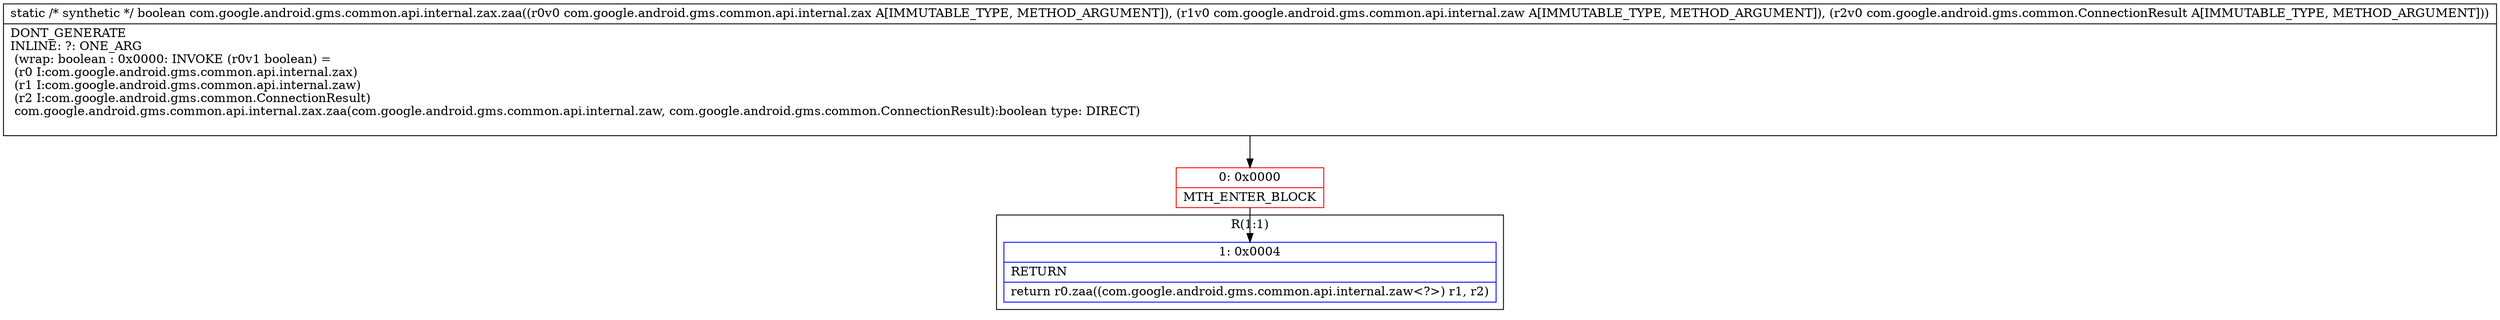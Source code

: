 digraph "CFG forcom.google.android.gms.common.api.internal.zax.zaa(Lcom\/google\/android\/gms\/common\/api\/internal\/zax;Lcom\/google\/android\/gms\/common\/api\/internal\/zaw;Lcom\/google\/android\/gms\/common\/ConnectionResult;)Z" {
subgraph cluster_Region_269396745 {
label = "R(1:1)";
node [shape=record,color=blue];
Node_1 [shape=record,label="{1\:\ 0x0004|RETURN\l|return r0.zaa((com.google.android.gms.common.api.internal.zaw\<?\>) r1, r2)\l}"];
}
Node_0 [shape=record,color=red,label="{0\:\ 0x0000|MTH_ENTER_BLOCK\l}"];
MethodNode[shape=record,label="{static \/* synthetic *\/ boolean com.google.android.gms.common.api.internal.zax.zaa((r0v0 com.google.android.gms.common.api.internal.zax A[IMMUTABLE_TYPE, METHOD_ARGUMENT]), (r1v0 com.google.android.gms.common.api.internal.zaw A[IMMUTABLE_TYPE, METHOD_ARGUMENT]), (r2v0 com.google.android.gms.common.ConnectionResult A[IMMUTABLE_TYPE, METHOD_ARGUMENT]))  | DONT_GENERATE\lINLINE: ?: ONE_ARG  \l  (wrap: boolean : 0x0000: INVOKE  (r0v1 boolean) = \l  (r0 I:com.google.android.gms.common.api.internal.zax)\l  (r1 I:com.google.android.gms.common.api.internal.zaw)\l  (r2 I:com.google.android.gms.common.ConnectionResult)\l com.google.android.gms.common.api.internal.zax.zaa(com.google.android.gms.common.api.internal.zaw, com.google.android.gms.common.ConnectionResult):boolean type: DIRECT)\l\l}"];
MethodNode -> Node_0;
Node_0 -> Node_1;
}

